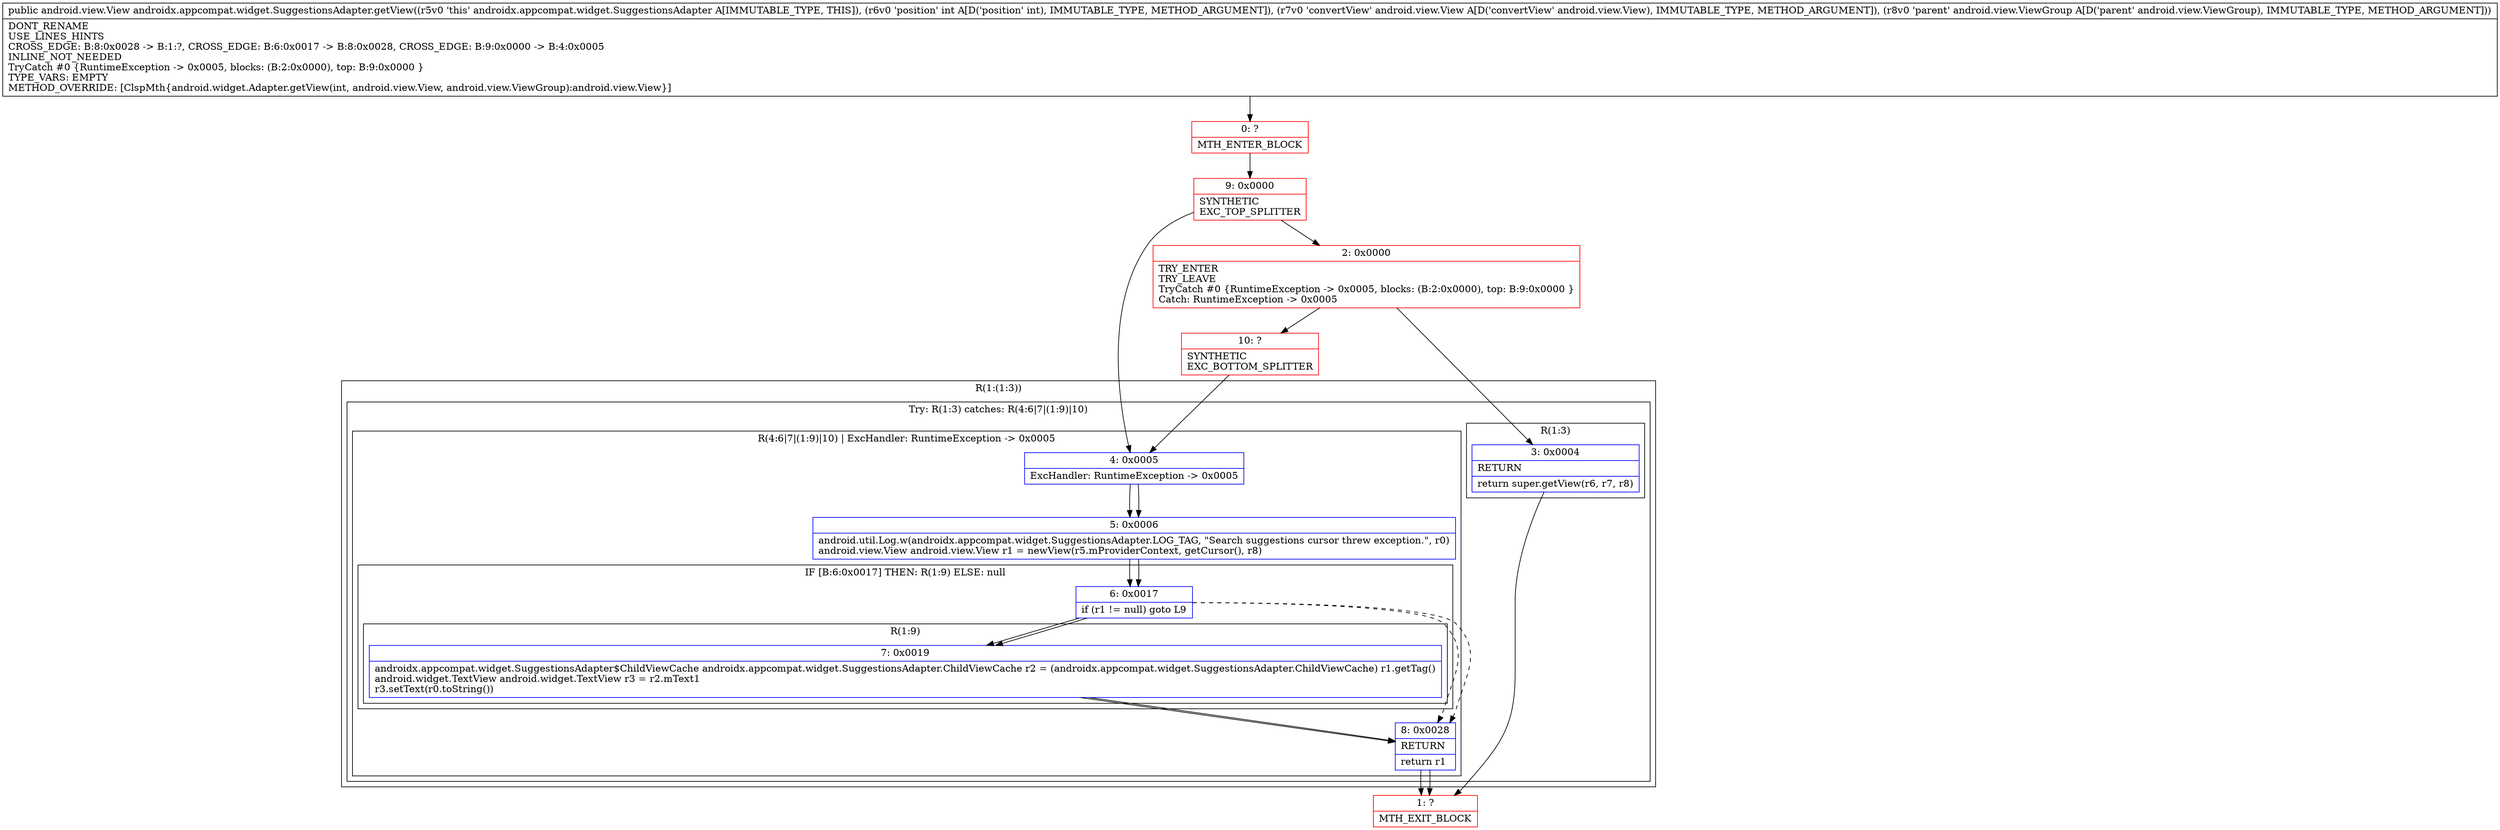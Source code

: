 digraph "CFG forandroidx.appcompat.widget.SuggestionsAdapter.getView(ILandroid\/view\/View;Landroid\/view\/ViewGroup;)Landroid\/view\/View;" {
subgraph cluster_Region_1325324549 {
label = "R(1:(1:3))";
node [shape=record,color=blue];
subgraph cluster_TryCatchRegion_130065962 {
label = "Try: R(1:3) catches: R(4:6|7|(1:9)|10)";
node [shape=record,color=blue];
subgraph cluster_Region_1677656408 {
label = "R(1:3)";
node [shape=record,color=blue];
Node_3 [shape=record,label="{3\:\ 0x0004|RETURN\l|return super.getView(r6, r7, r8)\l}"];
}
subgraph cluster_Region_1899640273 {
label = "R(4:6|7|(1:9)|10) | ExcHandler: RuntimeException \-\> 0x0005\l";
node [shape=record,color=blue];
Node_4 [shape=record,label="{4\:\ 0x0005|ExcHandler: RuntimeException \-\> 0x0005\l}"];
Node_5 [shape=record,label="{5\:\ 0x0006|android.util.Log.w(androidx.appcompat.widget.SuggestionsAdapter.LOG_TAG, \"Search suggestions cursor threw exception.\", r0)\landroid.view.View android.view.View r1 = newView(r5.mProviderContext, getCursor(), r8)\l}"];
subgraph cluster_IfRegion_830866776 {
label = "IF [B:6:0x0017] THEN: R(1:9) ELSE: null";
node [shape=record,color=blue];
Node_6 [shape=record,label="{6\:\ 0x0017|if (r1 != null) goto L9\l}"];
subgraph cluster_Region_203624941 {
label = "R(1:9)";
node [shape=record,color=blue];
Node_7 [shape=record,label="{7\:\ 0x0019|androidx.appcompat.widget.SuggestionsAdapter$ChildViewCache androidx.appcompat.widget.SuggestionsAdapter.ChildViewCache r2 = (androidx.appcompat.widget.SuggestionsAdapter.ChildViewCache) r1.getTag()\landroid.widget.TextView android.widget.TextView r3 = r2.mText1\lr3.setText(r0.toString())\l}"];
}
}
Node_8 [shape=record,label="{8\:\ 0x0028|RETURN\l|return r1\l}"];
}
}
}
subgraph cluster_Region_1899640273 {
label = "R(4:6|7|(1:9)|10) | ExcHandler: RuntimeException \-\> 0x0005\l";
node [shape=record,color=blue];
Node_4 [shape=record,label="{4\:\ 0x0005|ExcHandler: RuntimeException \-\> 0x0005\l}"];
Node_5 [shape=record,label="{5\:\ 0x0006|android.util.Log.w(androidx.appcompat.widget.SuggestionsAdapter.LOG_TAG, \"Search suggestions cursor threw exception.\", r0)\landroid.view.View android.view.View r1 = newView(r5.mProviderContext, getCursor(), r8)\l}"];
subgraph cluster_IfRegion_830866776 {
label = "IF [B:6:0x0017] THEN: R(1:9) ELSE: null";
node [shape=record,color=blue];
Node_6 [shape=record,label="{6\:\ 0x0017|if (r1 != null) goto L9\l}"];
subgraph cluster_Region_203624941 {
label = "R(1:9)";
node [shape=record,color=blue];
Node_7 [shape=record,label="{7\:\ 0x0019|androidx.appcompat.widget.SuggestionsAdapter$ChildViewCache androidx.appcompat.widget.SuggestionsAdapter.ChildViewCache r2 = (androidx.appcompat.widget.SuggestionsAdapter.ChildViewCache) r1.getTag()\landroid.widget.TextView android.widget.TextView r3 = r2.mText1\lr3.setText(r0.toString())\l}"];
}
}
Node_8 [shape=record,label="{8\:\ 0x0028|RETURN\l|return r1\l}"];
}
Node_0 [shape=record,color=red,label="{0\:\ ?|MTH_ENTER_BLOCK\l}"];
Node_9 [shape=record,color=red,label="{9\:\ 0x0000|SYNTHETIC\lEXC_TOP_SPLITTER\l}"];
Node_2 [shape=record,color=red,label="{2\:\ 0x0000|TRY_ENTER\lTRY_LEAVE\lTryCatch #0 \{RuntimeException \-\> 0x0005, blocks: (B:2:0x0000), top: B:9:0x0000 \}\lCatch: RuntimeException \-\> 0x0005\l}"];
Node_1 [shape=record,color=red,label="{1\:\ ?|MTH_EXIT_BLOCK\l}"];
Node_10 [shape=record,color=red,label="{10\:\ ?|SYNTHETIC\lEXC_BOTTOM_SPLITTER\l}"];
MethodNode[shape=record,label="{public android.view.View androidx.appcompat.widget.SuggestionsAdapter.getView((r5v0 'this' androidx.appcompat.widget.SuggestionsAdapter A[IMMUTABLE_TYPE, THIS]), (r6v0 'position' int A[D('position' int), IMMUTABLE_TYPE, METHOD_ARGUMENT]), (r7v0 'convertView' android.view.View A[D('convertView' android.view.View), IMMUTABLE_TYPE, METHOD_ARGUMENT]), (r8v0 'parent' android.view.ViewGroup A[D('parent' android.view.ViewGroup), IMMUTABLE_TYPE, METHOD_ARGUMENT]))  | DONT_RENAME\lUSE_LINES_HINTS\lCROSS_EDGE: B:8:0x0028 \-\> B:1:?, CROSS_EDGE: B:6:0x0017 \-\> B:8:0x0028, CROSS_EDGE: B:9:0x0000 \-\> B:4:0x0005\lINLINE_NOT_NEEDED\lTryCatch #0 \{RuntimeException \-\> 0x0005, blocks: (B:2:0x0000), top: B:9:0x0000 \}\lTYPE_VARS: EMPTY\lMETHOD_OVERRIDE: [ClspMth\{android.widget.Adapter.getView(int, android.view.View, android.view.ViewGroup):android.view.View\}]\l}"];
MethodNode -> Node_0;Node_3 -> Node_1;
Node_4 -> Node_5;
Node_5 -> Node_6;
Node_6 -> Node_7;
Node_6 -> Node_8[style=dashed];
Node_7 -> Node_8;
Node_8 -> Node_1;
Node_4 -> Node_5;
Node_5 -> Node_6;
Node_6 -> Node_7;
Node_6 -> Node_8[style=dashed];
Node_7 -> Node_8;
Node_8 -> Node_1;
Node_0 -> Node_9;
Node_9 -> Node_2;
Node_9 -> Node_4;
Node_2 -> Node_3;
Node_2 -> Node_10;
Node_10 -> Node_4;
}

